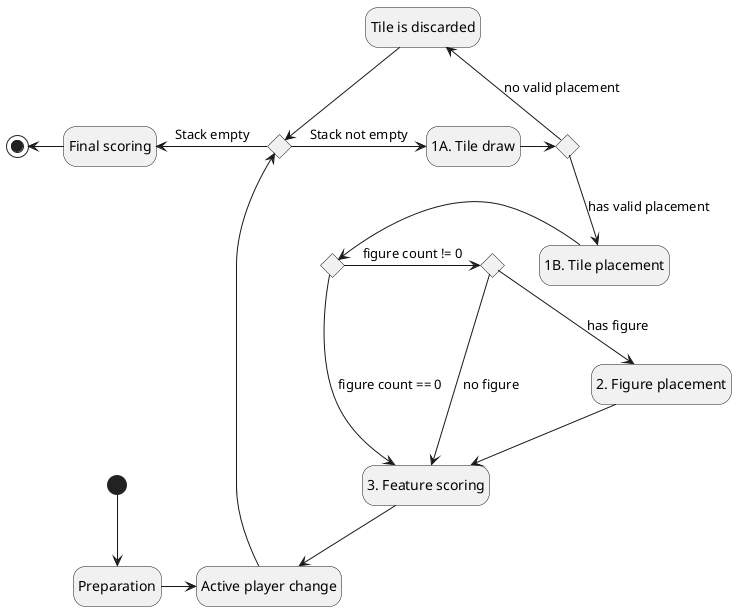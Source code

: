 @startuml
hide empty description

[*] --> Preparation

state "Active player change" as ChangeActivePlayer
Preparation -> ChangeActivePlayer

state "1A. Tile draw" as DrawTile
state BeforeDrawTile <<choice>>
ChangeActivePlayer -> BeforeDrawTile
BeforeDrawTile -> DrawTile : Stack not empty
BeforeDrawTile -l-> ScoreFinalFeatures : Stack empty

state "Tile is discarded" as DiscardTile
state BeforePlaceTile <<choice>>
DrawTile -> BeforePlaceTile
BeforePlaceTile -l-> DiscardTile : no valid placement
DiscardTile --> BeforeDrawTile

state "1B. Tile placement" as PlaceTile
BeforePlaceTile --> PlaceTile : has valid placement

state CanPlaceFigureDecision <<choice>>
state PlayerPlaceFigureDecision <<choice>>
PlaceTile -> CanPlaceFigureDecision

CanPlaceFigureDecision -> ScoreFeatures : figure count == 0
CanPlaceFigureDecision -> PlayerPlaceFigureDecision : figure count != 0
PlayerPlaceFigureDecision -> ScoreFeatures : no figure
PlayerPlaceFigureDecision --> PlaceFigure : has figure

state "2. Figure placement" as PlaceFigure
PlaceFigure --> ScoreFeatures

state "3. Feature scoring" as ScoreFeatures
ScoreFeatures --> ChangeActivePlayer

state "Final scoring" as ScoreFinalFeatures
ScoreFinalFeatures -l-> [*]
@enduml

